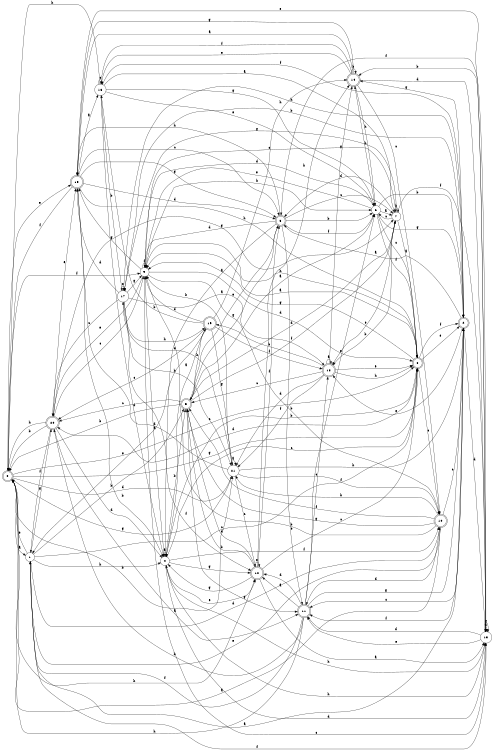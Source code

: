 digraph n18_6 {
__start0 [label="" shape="none"];

rankdir=LR;
size="8,5";

s0 [style="rounded,filled", color="black", fillcolor="white" shape="doublecircle", label="0"];
s1 [style="filled", color="black", fillcolor="white" shape="circle", label="1"];
s2 [style="rounded,filled", color="black", fillcolor="white" shape="doublecircle", label="2"];
s3 [style="rounded,filled", color="black", fillcolor="white" shape="doublecircle", label="3"];
s4 [style="filled", color="black", fillcolor="white" shape="circle", label="4"];
s5 [style="rounded,filled", color="black", fillcolor="white" shape="doublecircle", label="5"];
s6 [style="filled", color="black", fillcolor="white" shape="circle", label="6"];
s7 [style="filled", color="black", fillcolor="white" shape="circle", label="7"];
s8 [style="rounded,filled", color="black", fillcolor="white" shape="doublecircle", label="8"];
s9 [style="filled", color="black", fillcolor="white" shape="circle", label="9"];
s10 [style="rounded,filled", color="black", fillcolor="white" shape="doublecircle", label="10"];
s11 [style="rounded,filled", color="black", fillcolor="white" shape="doublecircle", label="11"];
s12 [style="rounded,filled", color="black", fillcolor="white" shape="doublecircle", label="12"];
s13 [style="filled", color="black", fillcolor="white" shape="circle", label="13"];
s14 [style="rounded,filled", color="black", fillcolor="white" shape="doublecircle", label="14"];
s15 [style="rounded,filled", color="black", fillcolor="white" shape="doublecircle", label="15"];
s16 [style="filled", color="black", fillcolor="white" shape="circle", label="16"];
s17 [style="filled", color="black", fillcolor="white" shape="circle", label="17"];
s18 [style="rounded,filled", color="black", fillcolor="white" shape="doublecircle", label="18"];
s19 [style="rounded,filled", color="black", fillcolor="white" shape="doublecircle", label="19"];
s20 [style="rounded,filled", color="black", fillcolor="white" shape="doublecircle", label="20"];
s21 [style="filled", color="black", fillcolor="white" shape="circle", label="21"];
s0 -> s1 [label="a"];
s0 -> s21 [label="b"];
s0 -> s8 [label="c"];
s0 -> s21 [label="d"];
s0 -> s15 [label="e"];
s0 -> s9 [label="f"];
s0 -> s8 [label="g"];
s0 -> s12 [label="h"];
s1 -> s2 [label="a"];
s1 -> s5 [label="b"];
s1 -> s8 [label="c"];
s1 -> s10 [label="d"];
s1 -> s0 [label="e"];
s1 -> s13 [label="f"];
s1 -> s20 [label="g"];
s1 -> s4 [label="h"];
s2 -> s3 [label="a"];
s2 -> s17 [label="b"];
s2 -> s11 [label="c"];
s2 -> s13 [label="d"];
s2 -> s18 [label="e"];
s2 -> s11 [label="f"];
s2 -> s14 [label="g"];
s2 -> s17 [label="h"];
s3 -> s4 [label="a"];
s3 -> s6 [label="b"];
s3 -> s7 [label="c"];
s3 -> s9 [label="d"];
s3 -> s11 [label="e"];
s3 -> s6 [label="f"];
s3 -> s5 [label="g"];
s3 -> s15 [label="h"];
s4 -> s4 [label="a"];
s4 -> s5 [label="b"];
s4 -> s8 [label="c"];
s4 -> s13 [label="d"];
s4 -> s12 [label="e"];
s4 -> s10 [label="f"];
s4 -> s12 [label="g"];
s4 -> s13 [label="h"];
s5 -> s6 [label="a"];
s5 -> s0 [label="b"];
s5 -> s20 [label="c"];
s5 -> s7 [label="d"];
s5 -> s3 [label="e"];
s5 -> s7 [label="f"];
s5 -> s11 [label="g"];
s5 -> s19 [label="h"];
s6 -> s7 [label="a"];
s6 -> s2 [label="b"];
s6 -> s8 [label="c"];
s6 -> s9 [label="d"];
s6 -> s9 [label="e"];
s6 -> s8 [label="f"];
s6 -> s2 [label="g"];
s6 -> s14 [label="h"];
s7 -> s8 [label="a"];
s7 -> s18 [label="b"];
s7 -> s6 [label="c"];
s7 -> s3 [label="d"];
s7 -> s18 [label="e"];
s7 -> s13 [label="f"];
s7 -> s17 [label="g"];
s7 -> s7 [label="h"];
s8 -> s9 [label="a"];
s8 -> s4 [label="b"];
s8 -> s10 [label="c"];
s8 -> s20 [label="d"];
s8 -> s2 [label="e"];
s8 -> s2 [label="f"];
s8 -> s9 [label="g"];
s8 -> s9 [label="h"];
s9 -> s4 [label="a"];
s9 -> s10 [label="b"];
s9 -> s7 [label="c"];
s9 -> s8 [label="d"];
s9 -> s20 [label="e"];
s9 -> s9 [label="f"];
s9 -> s15 [label="g"];
s9 -> s6 [label="h"];
s10 -> s0 [label="a"];
s10 -> s9 [label="b"];
s10 -> s2 [label="c"];
s10 -> s11 [label="d"];
s10 -> s1 [label="e"];
s10 -> s5 [label="f"];
s10 -> s5 [label="g"];
s10 -> s21 [label="h"];
s11 -> s12 [label="a"];
s11 -> s20 [label="b"];
s11 -> s18 [label="c"];
s11 -> s12 [label="d"];
s11 -> s6 [label="e"];
s11 -> s1 [label="f"];
s11 -> s2 [label="g"];
s11 -> s0 [label="h"];
s12 -> s13 [label="a"];
s12 -> s5 [label="b"];
s12 -> s8 [label="c"];
s12 -> s5 [label="d"];
s12 -> s12 [label="e"];
s12 -> s3 [label="f"];
s12 -> s4 [label="g"];
s12 -> s14 [label="h"];
s13 -> s13 [label="a"];
s13 -> s14 [label="b"];
s13 -> s9 [label="c"];
s13 -> s11 [label="d"];
s13 -> s11 [label="e"];
s13 -> s3 [label="f"];
s13 -> s13 [label="g"];
s13 -> s4 [label="h"];
s14 -> s15 [label="a"];
s14 -> s14 [label="b"];
s14 -> s10 [label="c"];
s14 -> s13 [label="d"];
s14 -> s16 [label="e"];
s14 -> s16 [label="f"];
s14 -> s15 [label="g"];
s14 -> s6 [label="h"];
s15 -> s16 [label="a"];
s15 -> s4 [label="b"];
s15 -> s3 [label="c"];
s15 -> s3 [label="d"];
s15 -> s13 [label="e"];
s15 -> s0 [label="f"];
s15 -> s3 [label="g"];
s15 -> s8 [label="h"];
s16 -> s7 [label="a"];
s16 -> s17 [label="b"];
s16 -> s16 [label="c"];
s16 -> s4 [label="d"];
s16 -> s6 [label="e"];
s16 -> s2 [label="f"];
s16 -> s6 [label="g"];
s16 -> s0 [label="h"];
s17 -> s18 [label="a"];
s17 -> s21 [label="b"];
s17 -> s20 [label="c"];
s17 -> s15 [label="d"];
s17 -> s17 [label="e"];
s17 -> s12 [label="f"];
s17 -> s9 [label="g"];
s17 -> s19 [label="h"];
s18 -> s18 [label="a"];
s18 -> s19 [label="b"];
s18 -> s5 [label="c"];
s18 -> s21 [label="d"];
s18 -> s8 [label="e"];
s18 -> s21 [label="f"];
s18 -> s14 [label="g"];
s18 -> s8 [label="h"];
s19 -> s4 [label="a"];
s19 -> s16 [label="b"];
s19 -> s20 [label="c"];
s19 -> s9 [label="d"];
s19 -> s1 [label="e"];
s19 -> s18 [label="f"];
s19 -> s21 [label="g"];
s19 -> s14 [label="h"];
s20 -> s11 [label="a"];
s20 -> s0 [label="b"];
s20 -> s9 [label="c"];
s20 -> s4 [label="d"];
s20 -> s15 [label="e"];
s20 -> s1 [label="f"];
s20 -> s7 [label="g"];
s20 -> s0 [label="h"];
s21 -> s21 [label="a"];
s21 -> s9 [label="b"];
s21 -> s12 [label="c"];
s21 -> s15 [label="d"];
s21 -> s17 [label="e"];
s21 -> s10 [label="f"];
s21 -> s0 [label="g"];
s21 -> s2 [label="h"];

}
